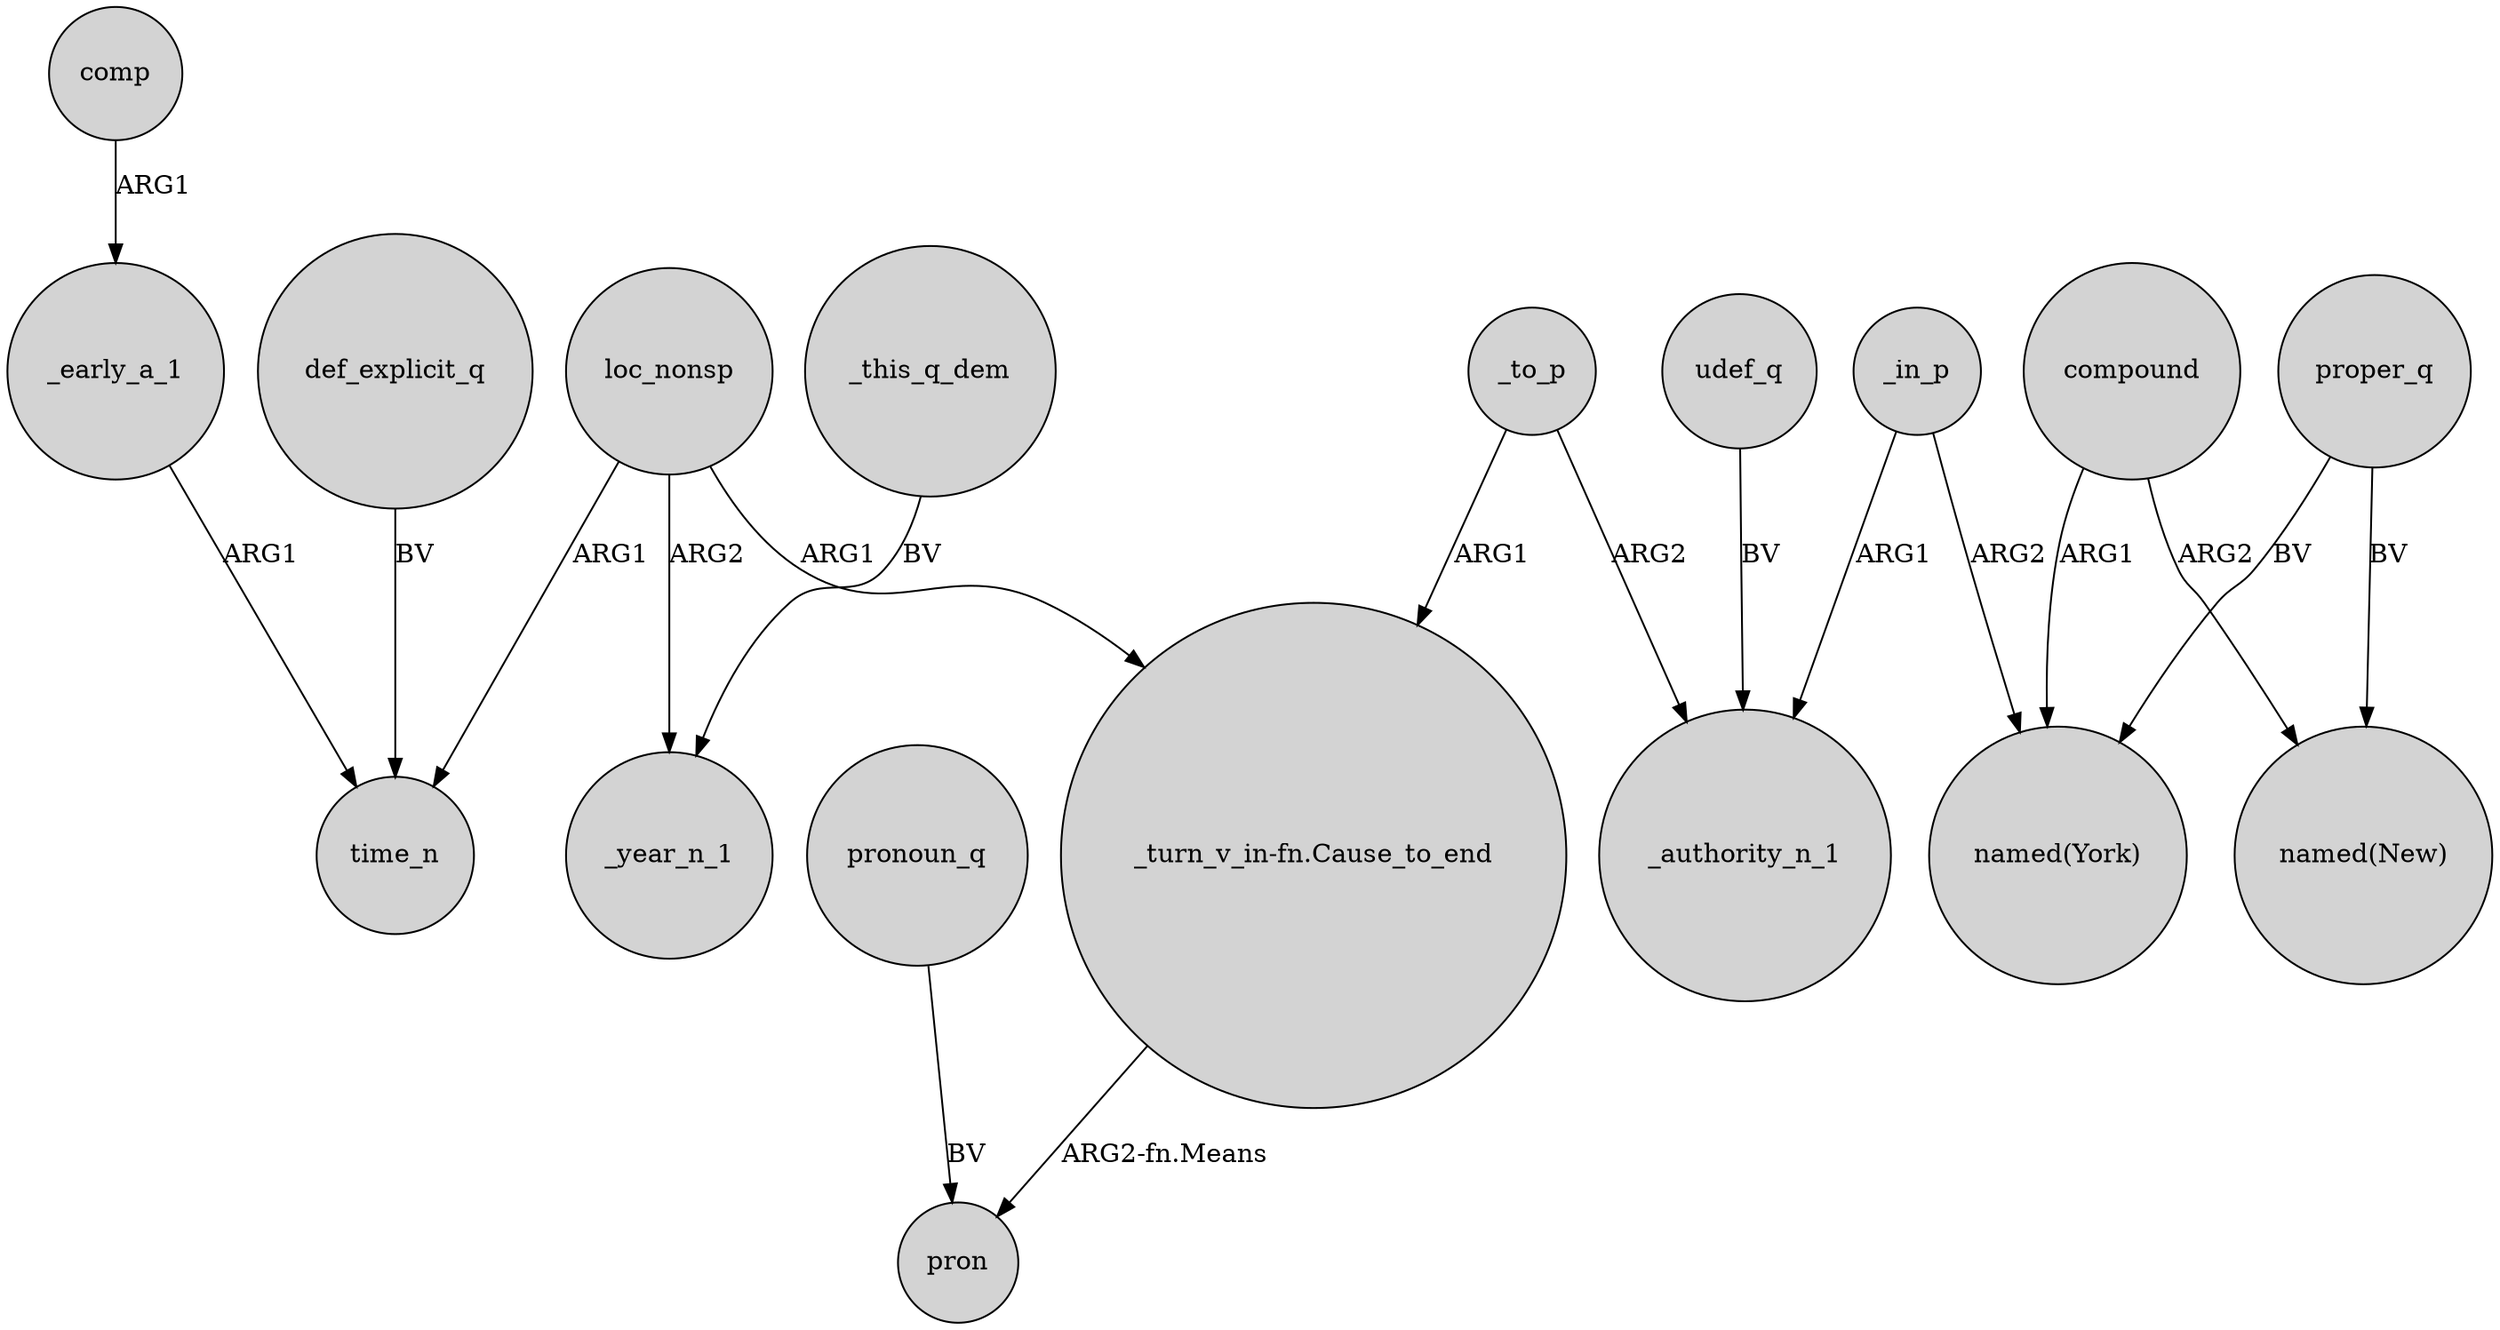 digraph {
	node [shape=circle style=filled]
	_early_a_1 -> time_n [label=ARG1]
	def_explicit_q -> time_n [label=BV]
	_in_p -> "named(York)" [label=ARG2]
	comp -> _early_a_1 [label=ARG1]
	"_turn_v_in-fn.Cause_to_end" -> pron [label="ARG2-fn.Means"]
	udef_q -> _authority_n_1 [label=BV]
	_to_p -> "_turn_v_in-fn.Cause_to_end" [label=ARG1]
	compound -> "named(York)" [label=ARG1]
	loc_nonsp -> _year_n_1 [label=ARG2]
	loc_nonsp -> "_turn_v_in-fn.Cause_to_end" [label=ARG1]
	proper_q -> "named(York)" [label=BV]
	_this_q_dem -> _year_n_1 [label=BV]
	compound -> "named(New)" [label=ARG2]
	_in_p -> _authority_n_1 [label=ARG1]
	loc_nonsp -> time_n [label=ARG1]
	pronoun_q -> pron [label=BV]
	proper_q -> "named(New)" [label=BV]
	_to_p -> _authority_n_1 [label=ARG2]
}
